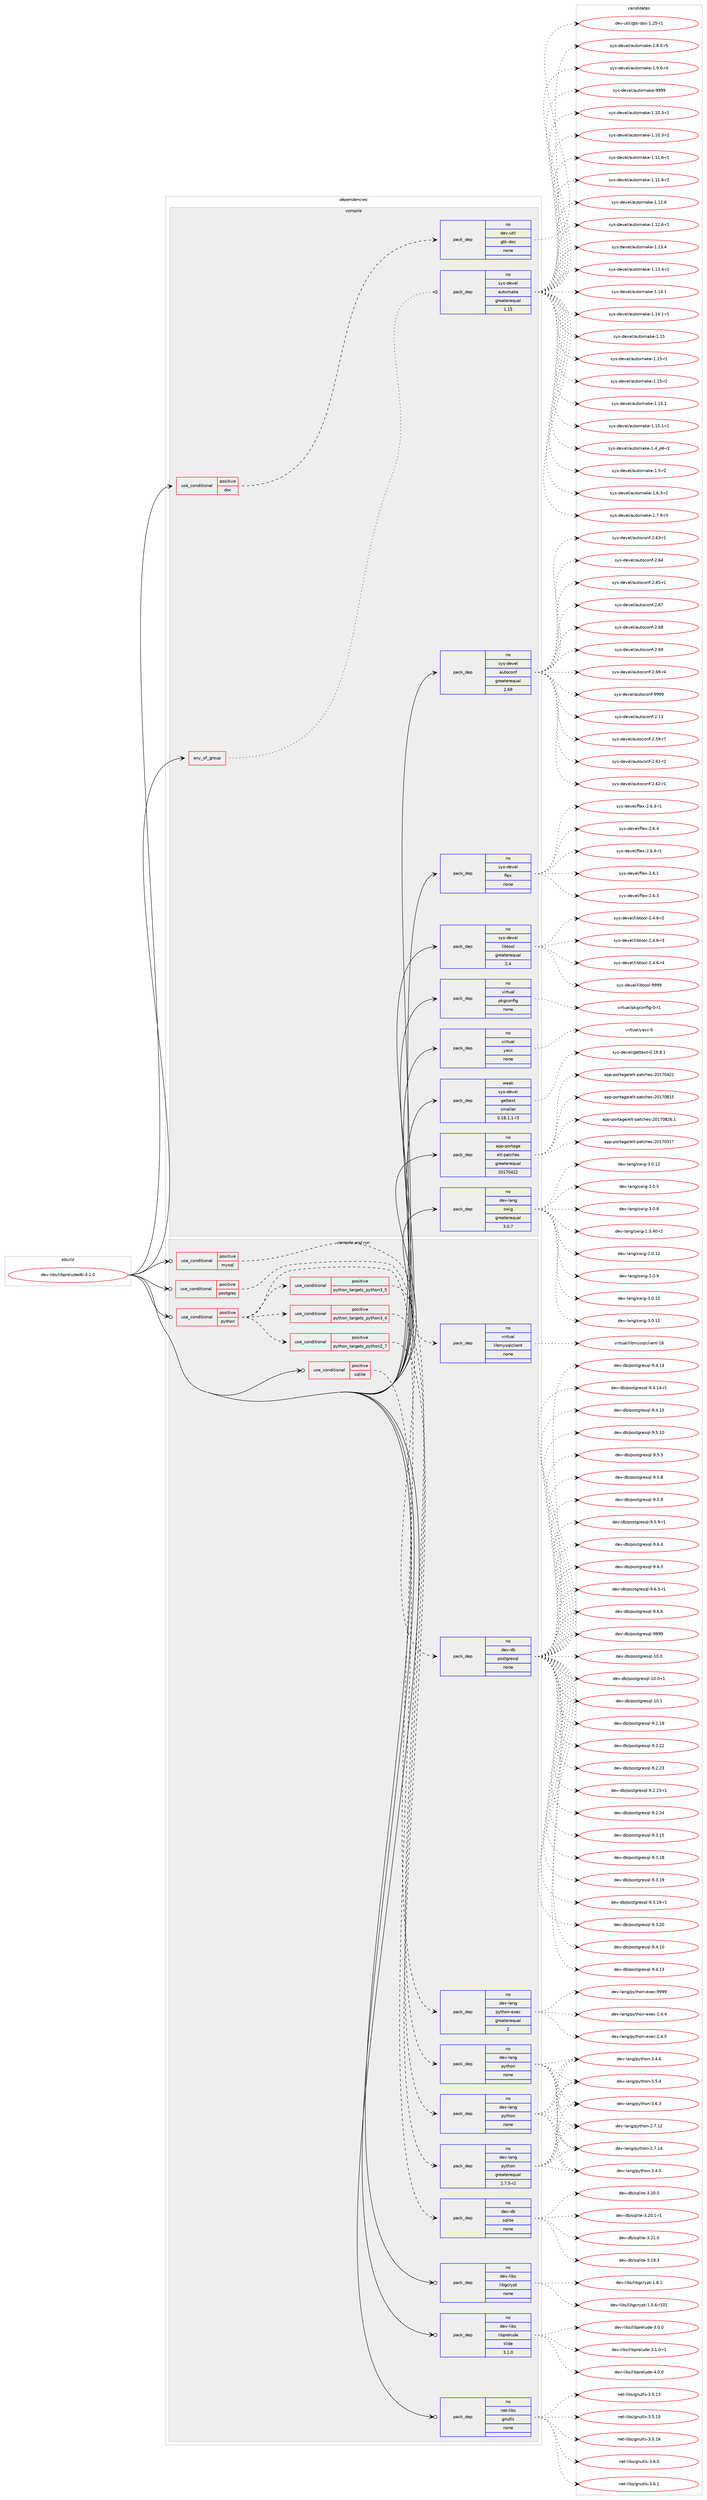 digraph prolog {

# *************
# Graph options
# *************

newrank=true;
concentrate=true;
compound=true;
graph [rankdir=LR,fontname=Helvetica,fontsize=10,ranksep=1.5];#, ranksep=2.5, nodesep=0.2];
edge  [arrowhead=vee];
node  [fontname=Helvetica,fontsize=10];

# **********
# The ebuild
# **********

subgraph cluster_leftcol {
color=gray;
rank=same;
label=<<i>ebuild</i>>;
id [label="dev-libs/libpreludedb-3.1.0", color=red, width=4, href="../dev-libs/libpreludedb-3.1.0.svg"];
}

# ****************
# The dependencies
# ****************

subgraph cluster_midcol {
color=gray;
label=<<i>dependencies</i>>;
subgraph cluster_compile {
fillcolor="#eeeeee";
style=filled;
label=<<i>compile</i>>;
subgraph any3425 {
dependency116761 [label=<<TABLE BORDER="0" CELLBORDER="1" CELLSPACING="0" CELLPADDING="4"><TR><TD CELLPADDING="10">any_of_group</TD></TR></TABLE>>, shape=none, color=red];subgraph pack88058 {
dependency116762 [label=<<TABLE BORDER="0" CELLBORDER="1" CELLSPACING="0" CELLPADDING="4" WIDTH="220"><TR><TD ROWSPAN="6" CELLPADDING="30">pack_dep</TD></TR><TR><TD WIDTH="110">no</TD></TR><TR><TD>sys-devel</TD></TR><TR><TD>automake</TD></TR><TR><TD>greaterequal</TD></TR><TR><TD>1.15</TD></TR></TABLE>>, shape=none, color=blue];
}
dependency116761:e -> dependency116762:w [weight=20,style="dotted",arrowhead="oinv"];
}
id:e -> dependency116761:w [weight=20,style="solid",arrowhead="vee"];
subgraph cond25248 {
dependency116763 [label=<<TABLE BORDER="0" CELLBORDER="1" CELLSPACING="0" CELLPADDING="4"><TR><TD ROWSPAN="3" CELLPADDING="10">use_conditional</TD></TR><TR><TD>positive</TD></TR><TR><TD>doc</TD></TR></TABLE>>, shape=none, color=red];
subgraph pack88059 {
dependency116764 [label=<<TABLE BORDER="0" CELLBORDER="1" CELLSPACING="0" CELLPADDING="4" WIDTH="220"><TR><TD ROWSPAN="6" CELLPADDING="30">pack_dep</TD></TR><TR><TD WIDTH="110">no</TD></TR><TR><TD>dev-util</TD></TR><TR><TD>gtk-doc</TD></TR><TR><TD>none</TD></TR><TR><TD></TD></TR></TABLE>>, shape=none, color=blue];
}
dependency116763:e -> dependency116764:w [weight=20,style="dashed",arrowhead="vee"];
}
id:e -> dependency116763:w [weight=20,style="solid",arrowhead="vee"];
subgraph pack88060 {
dependency116765 [label=<<TABLE BORDER="0" CELLBORDER="1" CELLSPACING="0" CELLPADDING="4" WIDTH="220"><TR><TD ROWSPAN="6" CELLPADDING="30">pack_dep</TD></TR><TR><TD WIDTH="110">no</TD></TR><TR><TD>app-portage</TD></TR><TR><TD>elt-patches</TD></TR><TR><TD>greaterequal</TD></TR><TR><TD>20170422</TD></TR></TABLE>>, shape=none, color=blue];
}
id:e -> dependency116765:w [weight=20,style="solid",arrowhead="vee"];
subgraph pack88061 {
dependency116766 [label=<<TABLE BORDER="0" CELLBORDER="1" CELLSPACING="0" CELLPADDING="4" WIDTH="220"><TR><TD ROWSPAN="6" CELLPADDING="30">pack_dep</TD></TR><TR><TD WIDTH="110">no</TD></TR><TR><TD>dev-lang</TD></TR><TR><TD>swig</TD></TR><TR><TD>greaterequal</TD></TR><TR><TD>3.0.7</TD></TR></TABLE>>, shape=none, color=blue];
}
id:e -> dependency116766:w [weight=20,style="solid",arrowhead="vee"];
subgraph pack88062 {
dependency116767 [label=<<TABLE BORDER="0" CELLBORDER="1" CELLSPACING="0" CELLPADDING="4" WIDTH="220"><TR><TD ROWSPAN="6" CELLPADDING="30">pack_dep</TD></TR><TR><TD WIDTH="110">no</TD></TR><TR><TD>sys-devel</TD></TR><TR><TD>autoconf</TD></TR><TR><TD>greaterequal</TD></TR><TR><TD>2.69</TD></TR></TABLE>>, shape=none, color=blue];
}
id:e -> dependency116767:w [weight=20,style="solid",arrowhead="vee"];
subgraph pack88063 {
dependency116768 [label=<<TABLE BORDER="0" CELLBORDER="1" CELLSPACING="0" CELLPADDING="4" WIDTH="220"><TR><TD ROWSPAN="6" CELLPADDING="30">pack_dep</TD></TR><TR><TD WIDTH="110">no</TD></TR><TR><TD>sys-devel</TD></TR><TR><TD>flex</TD></TR><TR><TD>none</TD></TR><TR><TD></TD></TR></TABLE>>, shape=none, color=blue];
}
id:e -> dependency116768:w [weight=20,style="solid",arrowhead="vee"];
subgraph pack88064 {
dependency116769 [label=<<TABLE BORDER="0" CELLBORDER="1" CELLSPACING="0" CELLPADDING="4" WIDTH="220"><TR><TD ROWSPAN="6" CELLPADDING="30">pack_dep</TD></TR><TR><TD WIDTH="110">no</TD></TR><TR><TD>sys-devel</TD></TR><TR><TD>libtool</TD></TR><TR><TD>greaterequal</TD></TR><TR><TD>2.4</TD></TR></TABLE>>, shape=none, color=blue];
}
id:e -> dependency116769:w [weight=20,style="solid",arrowhead="vee"];
subgraph pack88065 {
dependency116770 [label=<<TABLE BORDER="0" CELLBORDER="1" CELLSPACING="0" CELLPADDING="4" WIDTH="220"><TR><TD ROWSPAN="6" CELLPADDING="30">pack_dep</TD></TR><TR><TD WIDTH="110">no</TD></TR><TR><TD>virtual</TD></TR><TR><TD>pkgconfig</TD></TR><TR><TD>none</TD></TR><TR><TD></TD></TR></TABLE>>, shape=none, color=blue];
}
id:e -> dependency116770:w [weight=20,style="solid",arrowhead="vee"];
subgraph pack88066 {
dependency116771 [label=<<TABLE BORDER="0" CELLBORDER="1" CELLSPACING="0" CELLPADDING="4" WIDTH="220"><TR><TD ROWSPAN="6" CELLPADDING="30">pack_dep</TD></TR><TR><TD WIDTH="110">no</TD></TR><TR><TD>virtual</TD></TR><TR><TD>yacc</TD></TR><TR><TD>none</TD></TR><TR><TD></TD></TR></TABLE>>, shape=none, color=blue];
}
id:e -> dependency116771:w [weight=20,style="solid",arrowhead="vee"];
subgraph pack88067 {
dependency116772 [label=<<TABLE BORDER="0" CELLBORDER="1" CELLSPACING="0" CELLPADDING="4" WIDTH="220"><TR><TD ROWSPAN="6" CELLPADDING="30">pack_dep</TD></TR><TR><TD WIDTH="110">weak</TD></TR><TR><TD>sys-devel</TD></TR><TR><TD>gettext</TD></TR><TR><TD>smaller</TD></TR><TR><TD>0.18.1.1-r3</TD></TR></TABLE>>, shape=none, color=blue];
}
id:e -> dependency116772:w [weight=20,style="solid",arrowhead="vee"];
}
subgraph cluster_compileandrun {
fillcolor="#eeeeee";
style=filled;
label=<<i>compile and run</i>>;
subgraph cond25249 {
dependency116773 [label=<<TABLE BORDER="0" CELLBORDER="1" CELLSPACING="0" CELLPADDING="4"><TR><TD ROWSPAN="3" CELLPADDING="10">use_conditional</TD></TR><TR><TD>positive</TD></TR><TR><TD>mysql</TD></TR></TABLE>>, shape=none, color=red];
subgraph pack88068 {
dependency116774 [label=<<TABLE BORDER="0" CELLBORDER="1" CELLSPACING="0" CELLPADDING="4" WIDTH="220"><TR><TD ROWSPAN="6" CELLPADDING="30">pack_dep</TD></TR><TR><TD WIDTH="110">no</TD></TR><TR><TD>virtual</TD></TR><TR><TD>libmysqlclient</TD></TR><TR><TD>none</TD></TR><TR><TD></TD></TR></TABLE>>, shape=none, color=blue];
}
dependency116773:e -> dependency116774:w [weight=20,style="dashed",arrowhead="vee"];
}
id:e -> dependency116773:w [weight=20,style="solid",arrowhead="odotvee"];
subgraph cond25250 {
dependency116775 [label=<<TABLE BORDER="0" CELLBORDER="1" CELLSPACING="0" CELLPADDING="4"><TR><TD ROWSPAN="3" CELLPADDING="10">use_conditional</TD></TR><TR><TD>positive</TD></TR><TR><TD>postgres</TD></TR></TABLE>>, shape=none, color=red];
subgraph pack88069 {
dependency116776 [label=<<TABLE BORDER="0" CELLBORDER="1" CELLSPACING="0" CELLPADDING="4" WIDTH="220"><TR><TD ROWSPAN="6" CELLPADDING="30">pack_dep</TD></TR><TR><TD WIDTH="110">no</TD></TR><TR><TD>dev-db</TD></TR><TR><TD>postgresql</TD></TR><TR><TD>none</TD></TR><TR><TD></TD></TR></TABLE>>, shape=none, color=blue];
}
dependency116775:e -> dependency116776:w [weight=20,style="dashed",arrowhead="vee"];
}
id:e -> dependency116775:w [weight=20,style="solid",arrowhead="odotvee"];
subgraph cond25251 {
dependency116777 [label=<<TABLE BORDER="0" CELLBORDER="1" CELLSPACING="0" CELLPADDING="4"><TR><TD ROWSPAN="3" CELLPADDING="10">use_conditional</TD></TR><TR><TD>positive</TD></TR><TR><TD>python</TD></TR></TABLE>>, shape=none, color=red];
subgraph cond25252 {
dependency116778 [label=<<TABLE BORDER="0" CELLBORDER="1" CELLSPACING="0" CELLPADDING="4"><TR><TD ROWSPAN="3" CELLPADDING="10">use_conditional</TD></TR><TR><TD>positive</TD></TR><TR><TD>python_targets_python2_7</TD></TR></TABLE>>, shape=none, color=red];
subgraph pack88070 {
dependency116779 [label=<<TABLE BORDER="0" CELLBORDER="1" CELLSPACING="0" CELLPADDING="4" WIDTH="220"><TR><TD ROWSPAN="6" CELLPADDING="30">pack_dep</TD></TR><TR><TD WIDTH="110">no</TD></TR><TR><TD>dev-lang</TD></TR><TR><TD>python</TD></TR><TR><TD>greaterequal</TD></TR><TR><TD>2.7.5-r2</TD></TR></TABLE>>, shape=none, color=blue];
}
dependency116778:e -> dependency116779:w [weight=20,style="dashed",arrowhead="vee"];
}
dependency116777:e -> dependency116778:w [weight=20,style="dashed",arrowhead="vee"];
subgraph cond25253 {
dependency116780 [label=<<TABLE BORDER="0" CELLBORDER="1" CELLSPACING="0" CELLPADDING="4"><TR><TD ROWSPAN="3" CELLPADDING="10">use_conditional</TD></TR><TR><TD>positive</TD></TR><TR><TD>python_targets_python3_4</TD></TR></TABLE>>, shape=none, color=red];
subgraph pack88071 {
dependency116781 [label=<<TABLE BORDER="0" CELLBORDER="1" CELLSPACING="0" CELLPADDING="4" WIDTH="220"><TR><TD ROWSPAN="6" CELLPADDING="30">pack_dep</TD></TR><TR><TD WIDTH="110">no</TD></TR><TR><TD>dev-lang</TD></TR><TR><TD>python</TD></TR><TR><TD>none</TD></TR><TR><TD></TD></TR></TABLE>>, shape=none, color=blue];
}
dependency116780:e -> dependency116781:w [weight=20,style="dashed",arrowhead="vee"];
}
dependency116777:e -> dependency116780:w [weight=20,style="dashed",arrowhead="vee"];
subgraph cond25254 {
dependency116782 [label=<<TABLE BORDER="0" CELLBORDER="1" CELLSPACING="0" CELLPADDING="4"><TR><TD ROWSPAN="3" CELLPADDING="10">use_conditional</TD></TR><TR><TD>positive</TD></TR><TR><TD>python_targets_python3_5</TD></TR></TABLE>>, shape=none, color=red];
subgraph pack88072 {
dependency116783 [label=<<TABLE BORDER="0" CELLBORDER="1" CELLSPACING="0" CELLPADDING="4" WIDTH="220"><TR><TD ROWSPAN="6" CELLPADDING="30">pack_dep</TD></TR><TR><TD WIDTH="110">no</TD></TR><TR><TD>dev-lang</TD></TR><TR><TD>python</TD></TR><TR><TD>none</TD></TR><TR><TD></TD></TR></TABLE>>, shape=none, color=blue];
}
dependency116782:e -> dependency116783:w [weight=20,style="dashed",arrowhead="vee"];
}
dependency116777:e -> dependency116782:w [weight=20,style="dashed",arrowhead="vee"];
subgraph pack88073 {
dependency116784 [label=<<TABLE BORDER="0" CELLBORDER="1" CELLSPACING="0" CELLPADDING="4" WIDTH="220"><TR><TD ROWSPAN="6" CELLPADDING="30">pack_dep</TD></TR><TR><TD WIDTH="110">no</TD></TR><TR><TD>dev-lang</TD></TR><TR><TD>python-exec</TD></TR><TR><TD>greaterequal</TD></TR><TR><TD>2</TD></TR></TABLE>>, shape=none, color=blue];
}
dependency116777:e -> dependency116784:w [weight=20,style="dashed",arrowhead="vee"];
}
id:e -> dependency116777:w [weight=20,style="solid",arrowhead="odotvee"];
subgraph cond25255 {
dependency116785 [label=<<TABLE BORDER="0" CELLBORDER="1" CELLSPACING="0" CELLPADDING="4"><TR><TD ROWSPAN="3" CELLPADDING="10">use_conditional</TD></TR><TR><TD>positive</TD></TR><TR><TD>sqlite</TD></TR></TABLE>>, shape=none, color=red];
subgraph pack88074 {
dependency116786 [label=<<TABLE BORDER="0" CELLBORDER="1" CELLSPACING="0" CELLPADDING="4" WIDTH="220"><TR><TD ROWSPAN="6" CELLPADDING="30">pack_dep</TD></TR><TR><TD WIDTH="110">no</TD></TR><TR><TD>dev-db</TD></TR><TR><TD>sqlite</TD></TR><TR><TD>none</TD></TR><TR><TD></TD></TR></TABLE>>, shape=none, color=blue];
}
dependency116785:e -> dependency116786:w [weight=20,style="dashed",arrowhead="vee"];
}
id:e -> dependency116785:w [weight=20,style="solid",arrowhead="odotvee"];
subgraph pack88075 {
dependency116787 [label=<<TABLE BORDER="0" CELLBORDER="1" CELLSPACING="0" CELLPADDING="4" WIDTH="220"><TR><TD ROWSPAN="6" CELLPADDING="30">pack_dep</TD></TR><TR><TD WIDTH="110">no</TD></TR><TR><TD>dev-libs</TD></TR><TR><TD>libgcrypt</TD></TR><TR><TD>none</TD></TR><TR><TD></TD></TR></TABLE>>, shape=none, color=blue];
}
id:e -> dependency116787:w [weight=20,style="solid",arrowhead="odotvee"];
subgraph pack88076 {
dependency116788 [label=<<TABLE BORDER="0" CELLBORDER="1" CELLSPACING="0" CELLPADDING="4" WIDTH="220"><TR><TD ROWSPAN="6" CELLPADDING="30">pack_dep</TD></TR><TR><TD WIDTH="110">no</TD></TR><TR><TD>dev-libs</TD></TR><TR><TD>libprelude</TD></TR><TR><TD>tilde</TD></TR><TR><TD>3.1.0</TD></TR></TABLE>>, shape=none, color=blue];
}
id:e -> dependency116788:w [weight=20,style="solid",arrowhead="odotvee"];
subgraph pack88077 {
dependency116789 [label=<<TABLE BORDER="0" CELLBORDER="1" CELLSPACING="0" CELLPADDING="4" WIDTH="220"><TR><TD ROWSPAN="6" CELLPADDING="30">pack_dep</TD></TR><TR><TD WIDTH="110">no</TD></TR><TR><TD>net-libs</TD></TR><TR><TD>gnutls</TD></TR><TR><TD>none</TD></TR><TR><TD></TD></TR></TABLE>>, shape=none, color=blue];
}
id:e -> dependency116789:w [weight=20,style="solid",arrowhead="odotvee"];
}
subgraph cluster_run {
fillcolor="#eeeeee";
style=filled;
label=<<i>run</i>>;
}
}

# **************
# The candidates
# **************

subgraph cluster_choices {
rank=same;
color=gray;
label=<<i>candidates</i>>;

subgraph choice88058 {
color=black;
nodesep=1;
choice11512111545100101118101108479711711611110997107101454946494846514511449 [label="sys-devel/automake-1.10.3-r1", color=red, width=4,href="../sys-devel/automake-1.10.3-r1.svg"];
choice11512111545100101118101108479711711611110997107101454946494846514511450 [label="sys-devel/automake-1.10.3-r2", color=red, width=4,href="../sys-devel/automake-1.10.3-r2.svg"];
choice11512111545100101118101108479711711611110997107101454946494946544511449 [label="sys-devel/automake-1.11.6-r1", color=red, width=4,href="../sys-devel/automake-1.11.6-r1.svg"];
choice11512111545100101118101108479711711611110997107101454946494946544511450 [label="sys-devel/automake-1.11.6-r2", color=red, width=4,href="../sys-devel/automake-1.11.6-r2.svg"];
choice1151211154510010111810110847971171161111099710710145494649504654 [label="sys-devel/automake-1.12.6", color=red, width=4,href="../sys-devel/automake-1.12.6.svg"];
choice11512111545100101118101108479711711611110997107101454946495046544511449 [label="sys-devel/automake-1.12.6-r1", color=red, width=4,href="../sys-devel/automake-1.12.6-r1.svg"];
choice1151211154510010111810110847971171161111099710710145494649514652 [label="sys-devel/automake-1.13.4", color=red, width=4,href="../sys-devel/automake-1.13.4.svg"];
choice11512111545100101118101108479711711611110997107101454946495146524511449 [label="sys-devel/automake-1.13.4-r1", color=red, width=4,href="../sys-devel/automake-1.13.4-r1.svg"];
choice1151211154510010111810110847971171161111099710710145494649524649 [label="sys-devel/automake-1.14.1", color=red, width=4,href="../sys-devel/automake-1.14.1.svg"];
choice11512111545100101118101108479711711611110997107101454946495246494511449 [label="sys-devel/automake-1.14.1-r1", color=red, width=4,href="../sys-devel/automake-1.14.1-r1.svg"];
choice115121115451001011181011084797117116111109971071014549464953 [label="sys-devel/automake-1.15", color=red, width=4,href="../sys-devel/automake-1.15.svg"];
choice1151211154510010111810110847971171161111099710710145494649534511449 [label="sys-devel/automake-1.15-r1", color=red, width=4,href="../sys-devel/automake-1.15-r1.svg"];
choice1151211154510010111810110847971171161111099710710145494649534511450 [label="sys-devel/automake-1.15-r2", color=red, width=4,href="../sys-devel/automake-1.15-r2.svg"];
choice1151211154510010111810110847971171161111099710710145494649534649 [label="sys-devel/automake-1.15.1", color=red, width=4,href="../sys-devel/automake-1.15.1.svg"];
choice11512111545100101118101108479711711611110997107101454946495346494511449 [label="sys-devel/automake-1.15.1-r1", color=red, width=4,href="../sys-devel/automake-1.15.1-r1.svg"];
choice115121115451001011181011084797117116111109971071014549465295112544511450 [label="sys-devel/automake-1.4_p6-r2", color=red, width=4,href="../sys-devel/automake-1.4_p6-r2.svg"];
choice11512111545100101118101108479711711611110997107101454946534511450 [label="sys-devel/automake-1.5-r2", color=red, width=4,href="../sys-devel/automake-1.5-r2.svg"];
choice115121115451001011181011084797117116111109971071014549465446514511450 [label="sys-devel/automake-1.6.3-r2", color=red, width=4,href="../sys-devel/automake-1.6.3-r2.svg"];
choice115121115451001011181011084797117116111109971071014549465546574511451 [label="sys-devel/automake-1.7.9-r3", color=red, width=4,href="../sys-devel/automake-1.7.9-r3.svg"];
choice115121115451001011181011084797117116111109971071014549465646534511453 [label="sys-devel/automake-1.8.5-r5", color=red, width=4,href="../sys-devel/automake-1.8.5-r5.svg"];
choice115121115451001011181011084797117116111109971071014549465746544511452 [label="sys-devel/automake-1.9.6-r4", color=red, width=4,href="../sys-devel/automake-1.9.6-r4.svg"];
choice115121115451001011181011084797117116111109971071014557575757 [label="sys-devel/automake-9999", color=red, width=4,href="../sys-devel/automake-9999.svg"];
dependency116762:e -> choice11512111545100101118101108479711711611110997107101454946494846514511449:w [style=dotted,weight="100"];
dependency116762:e -> choice11512111545100101118101108479711711611110997107101454946494846514511450:w [style=dotted,weight="100"];
dependency116762:e -> choice11512111545100101118101108479711711611110997107101454946494946544511449:w [style=dotted,weight="100"];
dependency116762:e -> choice11512111545100101118101108479711711611110997107101454946494946544511450:w [style=dotted,weight="100"];
dependency116762:e -> choice1151211154510010111810110847971171161111099710710145494649504654:w [style=dotted,weight="100"];
dependency116762:e -> choice11512111545100101118101108479711711611110997107101454946495046544511449:w [style=dotted,weight="100"];
dependency116762:e -> choice1151211154510010111810110847971171161111099710710145494649514652:w [style=dotted,weight="100"];
dependency116762:e -> choice11512111545100101118101108479711711611110997107101454946495146524511449:w [style=dotted,weight="100"];
dependency116762:e -> choice1151211154510010111810110847971171161111099710710145494649524649:w [style=dotted,weight="100"];
dependency116762:e -> choice11512111545100101118101108479711711611110997107101454946495246494511449:w [style=dotted,weight="100"];
dependency116762:e -> choice115121115451001011181011084797117116111109971071014549464953:w [style=dotted,weight="100"];
dependency116762:e -> choice1151211154510010111810110847971171161111099710710145494649534511449:w [style=dotted,weight="100"];
dependency116762:e -> choice1151211154510010111810110847971171161111099710710145494649534511450:w [style=dotted,weight="100"];
dependency116762:e -> choice1151211154510010111810110847971171161111099710710145494649534649:w [style=dotted,weight="100"];
dependency116762:e -> choice11512111545100101118101108479711711611110997107101454946495346494511449:w [style=dotted,weight="100"];
dependency116762:e -> choice115121115451001011181011084797117116111109971071014549465295112544511450:w [style=dotted,weight="100"];
dependency116762:e -> choice11512111545100101118101108479711711611110997107101454946534511450:w [style=dotted,weight="100"];
dependency116762:e -> choice115121115451001011181011084797117116111109971071014549465446514511450:w [style=dotted,weight="100"];
dependency116762:e -> choice115121115451001011181011084797117116111109971071014549465546574511451:w [style=dotted,weight="100"];
dependency116762:e -> choice115121115451001011181011084797117116111109971071014549465646534511453:w [style=dotted,weight="100"];
dependency116762:e -> choice115121115451001011181011084797117116111109971071014549465746544511452:w [style=dotted,weight="100"];
dependency116762:e -> choice115121115451001011181011084797117116111109971071014557575757:w [style=dotted,weight="100"];
}
subgraph choice88059 {
color=black;
nodesep=1;
choice1001011184511711610510847103116107451001119945494650534511449 [label="dev-util/gtk-doc-1.25-r1", color=red, width=4,href="../dev-util/gtk-doc-1.25-r1.svg"];
dependency116764:e -> choice1001011184511711610510847103116107451001119945494650534511449:w [style=dotted,weight="100"];
}
subgraph choice88060 {
color=black;
nodesep=1;
choice97112112451121111141169710310147101108116451129711699104101115455048495548514955 [label="app-portage/elt-patches-20170317", color=red, width=4,href="../app-portage/elt-patches-20170317.svg"];
choice97112112451121111141169710310147101108116451129711699104101115455048495548525050 [label="app-portage/elt-patches-20170422", color=red, width=4,href="../app-portage/elt-patches-20170422.svg"];
choice97112112451121111141169710310147101108116451129711699104101115455048495548564953 [label="app-portage/elt-patches-20170815", color=red, width=4,href="../app-portage/elt-patches-20170815.svg"];
choice971121124511211111411697103101471011081164511297116991041011154550484955485650544649 [label="app-portage/elt-patches-20170826.1", color=red, width=4,href="../app-portage/elt-patches-20170826.1.svg"];
dependency116765:e -> choice97112112451121111141169710310147101108116451129711699104101115455048495548514955:w [style=dotted,weight="100"];
dependency116765:e -> choice97112112451121111141169710310147101108116451129711699104101115455048495548525050:w [style=dotted,weight="100"];
dependency116765:e -> choice97112112451121111141169710310147101108116451129711699104101115455048495548564953:w [style=dotted,weight="100"];
dependency116765:e -> choice971121124511211111411697103101471011081164511297116991041011154550484955485650544649:w [style=dotted,weight="100"];
}
subgraph choice88061 {
color=black;
nodesep=1;
choice100101118451089711010347115119105103454946514652484511450 [label="dev-lang/swig-1.3.40-r2", color=red, width=4,href="../dev-lang/swig-1.3.40-r2.svg"];
choice10010111845108971101034711511910510345504648464950 [label="dev-lang/swig-2.0.12", color=red, width=4,href="../dev-lang/swig-2.0.12.svg"];
choice100101118451089711010347115119105103455046484657 [label="dev-lang/swig-2.0.9", color=red, width=4,href="../dev-lang/swig-2.0.9.svg"];
choice10010111845108971101034711511910510345514648464948 [label="dev-lang/swig-3.0.10", color=red, width=4,href="../dev-lang/swig-3.0.10.svg"];
choice10010111845108971101034711511910510345514648464949 [label="dev-lang/swig-3.0.11", color=red, width=4,href="../dev-lang/swig-3.0.11.svg"];
choice10010111845108971101034711511910510345514648464950 [label="dev-lang/swig-3.0.12", color=red, width=4,href="../dev-lang/swig-3.0.12.svg"];
choice100101118451089711010347115119105103455146484653 [label="dev-lang/swig-3.0.5", color=red, width=4,href="../dev-lang/swig-3.0.5.svg"];
choice100101118451089711010347115119105103455146484656 [label="dev-lang/swig-3.0.8", color=red, width=4,href="../dev-lang/swig-3.0.8.svg"];
dependency116766:e -> choice100101118451089711010347115119105103454946514652484511450:w [style=dotted,weight="100"];
dependency116766:e -> choice10010111845108971101034711511910510345504648464950:w [style=dotted,weight="100"];
dependency116766:e -> choice100101118451089711010347115119105103455046484657:w [style=dotted,weight="100"];
dependency116766:e -> choice10010111845108971101034711511910510345514648464948:w [style=dotted,weight="100"];
dependency116766:e -> choice10010111845108971101034711511910510345514648464949:w [style=dotted,weight="100"];
dependency116766:e -> choice10010111845108971101034711511910510345514648464950:w [style=dotted,weight="100"];
dependency116766:e -> choice100101118451089711010347115119105103455146484653:w [style=dotted,weight="100"];
dependency116766:e -> choice100101118451089711010347115119105103455146484656:w [style=dotted,weight="100"];
}
subgraph choice88062 {
color=black;
nodesep=1;
choice115121115451001011181011084797117116111991111101024550464951 [label="sys-devel/autoconf-2.13", color=red, width=4,href="../sys-devel/autoconf-2.13.svg"];
choice1151211154510010111810110847971171161119911111010245504653574511455 [label="sys-devel/autoconf-2.59-r7", color=red, width=4,href="../sys-devel/autoconf-2.59-r7.svg"];
choice1151211154510010111810110847971171161119911111010245504654494511450 [label="sys-devel/autoconf-2.61-r2", color=red, width=4,href="../sys-devel/autoconf-2.61-r2.svg"];
choice1151211154510010111810110847971171161119911111010245504654504511449 [label="sys-devel/autoconf-2.62-r1", color=red, width=4,href="../sys-devel/autoconf-2.62-r1.svg"];
choice1151211154510010111810110847971171161119911111010245504654514511449 [label="sys-devel/autoconf-2.63-r1", color=red, width=4,href="../sys-devel/autoconf-2.63-r1.svg"];
choice115121115451001011181011084797117116111991111101024550465452 [label="sys-devel/autoconf-2.64", color=red, width=4,href="../sys-devel/autoconf-2.64.svg"];
choice1151211154510010111810110847971171161119911111010245504654534511449 [label="sys-devel/autoconf-2.65-r1", color=red, width=4,href="../sys-devel/autoconf-2.65-r1.svg"];
choice115121115451001011181011084797117116111991111101024550465455 [label="sys-devel/autoconf-2.67", color=red, width=4,href="../sys-devel/autoconf-2.67.svg"];
choice115121115451001011181011084797117116111991111101024550465456 [label="sys-devel/autoconf-2.68", color=red, width=4,href="../sys-devel/autoconf-2.68.svg"];
choice115121115451001011181011084797117116111991111101024550465457 [label="sys-devel/autoconf-2.69", color=red, width=4,href="../sys-devel/autoconf-2.69.svg"];
choice1151211154510010111810110847971171161119911111010245504654574511452 [label="sys-devel/autoconf-2.69-r4", color=red, width=4,href="../sys-devel/autoconf-2.69-r4.svg"];
choice115121115451001011181011084797117116111991111101024557575757 [label="sys-devel/autoconf-9999", color=red, width=4,href="../sys-devel/autoconf-9999.svg"];
dependency116767:e -> choice115121115451001011181011084797117116111991111101024550464951:w [style=dotted,weight="100"];
dependency116767:e -> choice1151211154510010111810110847971171161119911111010245504653574511455:w [style=dotted,weight="100"];
dependency116767:e -> choice1151211154510010111810110847971171161119911111010245504654494511450:w [style=dotted,weight="100"];
dependency116767:e -> choice1151211154510010111810110847971171161119911111010245504654504511449:w [style=dotted,weight="100"];
dependency116767:e -> choice1151211154510010111810110847971171161119911111010245504654514511449:w [style=dotted,weight="100"];
dependency116767:e -> choice115121115451001011181011084797117116111991111101024550465452:w [style=dotted,weight="100"];
dependency116767:e -> choice1151211154510010111810110847971171161119911111010245504654534511449:w [style=dotted,weight="100"];
dependency116767:e -> choice115121115451001011181011084797117116111991111101024550465455:w [style=dotted,weight="100"];
dependency116767:e -> choice115121115451001011181011084797117116111991111101024550465456:w [style=dotted,weight="100"];
dependency116767:e -> choice115121115451001011181011084797117116111991111101024550465457:w [style=dotted,weight="100"];
dependency116767:e -> choice1151211154510010111810110847971171161119911111010245504654574511452:w [style=dotted,weight="100"];
dependency116767:e -> choice115121115451001011181011084797117116111991111101024557575757:w [style=dotted,weight="100"];
}
subgraph choice88063 {
color=black;
nodesep=1;
choice1151211154510010111810110847102108101120455046544649 [label="sys-devel/flex-2.6.1", color=red, width=4,href="../sys-devel/flex-2.6.1.svg"];
choice1151211154510010111810110847102108101120455046544651 [label="sys-devel/flex-2.6.3", color=red, width=4,href="../sys-devel/flex-2.6.3.svg"];
choice11512111545100101118101108471021081011204550465446514511449 [label="sys-devel/flex-2.6.3-r1", color=red, width=4,href="../sys-devel/flex-2.6.3-r1.svg"];
choice1151211154510010111810110847102108101120455046544652 [label="sys-devel/flex-2.6.4", color=red, width=4,href="../sys-devel/flex-2.6.4.svg"];
choice11512111545100101118101108471021081011204550465446524511449 [label="sys-devel/flex-2.6.4-r1", color=red, width=4,href="../sys-devel/flex-2.6.4-r1.svg"];
dependency116768:e -> choice1151211154510010111810110847102108101120455046544649:w [style=dotted,weight="100"];
dependency116768:e -> choice1151211154510010111810110847102108101120455046544651:w [style=dotted,weight="100"];
dependency116768:e -> choice11512111545100101118101108471021081011204550465446514511449:w [style=dotted,weight="100"];
dependency116768:e -> choice1151211154510010111810110847102108101120455046544652:w [style=dotted,weight="100"];
dependency116768:e -> choice11512111545100101118101108471021081011204550465446524511449:w [style=dotted,weight="100"];
}
subgraph choice88064 {
color=black;
nodesep=1;
choice1151211154510010111810110847108105981161111111084550465246544511450 [label="sys-devel/libtool-2.4.6-r2", color=red, width=4,href="../sys-devel/libtool-2.4.6-r2.svg"];
choice1151211154510010111810110847108105981161111111084550465246544511451 [label="sys-devel/libtool-2.4.6-r3", color=red, width=4,href="../sys-devel/libtool-2.4.6-r3.svg"];
choice1151211154510010111810110847108105981161111111084550465246544511452 [label="sys-devel/libtool-2.4.6-r4", color=red, width=4,href="../sys-devel/libtool-2.4.6-r4.svg"];
choice1151211154510010111810110847108105981161111111084557575757 [label="sys-devel/libtool-9999", color=red, width=4,href="../sys-devel/libtool-9999.svg"];
dependency116769:e -> choice1151211154510010111810110847108105981161111111084550465246544511450:w [style=dotted,weight="100"];
dependency116769:e -> choice1151211154510010111810110847108105981161111111084550465246544511451:w [style=dotted,weight="100"];
dependency116769:e -> choice1151211154510010111810110847108105981161111111084550465246544511452:w [style=dotted,weight="100"];
dependency116769:e -> choice1151211154510010111810110847108105981161111111084557575757:w [style=dotted,weight="100"];
}
subgraph choice88065 {
color=black;
nodesep=1;
choice11810511411611797108471121071039911111010210510345484511449 [label="virtual/pkgconfig-0-r1", color=red, width=4,href="../virtual/pkgconfig-0-r1.svg"];
dependency116770:e -> choice11810511411611797108471121071039911111010210510345484511449:w [style=dotted,weight="100"];
}
subgraph choice88066 {
color=black;
nodesep=1;
choice11810511411611797108471219799994548 [label="virtual/yacc-0", color=red, width=4,href="../virtual/yacc-0.svg"];
dependency116771:e -> choice11810511411611797108471219799994548:w [style=dotted,weight="100"];
}
subgraph choice88067 {
color=black;
nodesep=1;
choice1151211154510010111810110847103101116116101120116454846495746564649 [label="sys-devel/gettext-0.19.8.1", color=red, width=4,href="../sys-devel/gettext-0.19.8.1.svg"];
dependency116772:e -> choice1151211154510010111810110847103101116116101120116454846495746564649:w [style=dotted,weight="100"];
}
subgraph choice88068 {
color=black;
nodesep=1;
choice11810511411611797108471081059810912111511310899108105101110116454956 [label="virtual/libmysqlclient-18", color=red, width=4,href="../virtual/libmysqlclient-18.svg"];
dependency116774:e -> choice11810511411611797108471081059810912111511310899108105101110116454956:w [style=dotted,weight="100"];
}
subgraph choice88069 {
color=black;
nodesep=1;
choice1001011184510098471121111151161031141011151131084549484648 [label="dev-db/postgresql-10.0", color=red, width=4,href="../dev-db/postgresql-10.0.svg"];
choice10010111845100984711211111511610311410111511310845494846484511449 [label="dev-db/postgresql-10.0-r1", color=red, width=4,href="../dev-db/postgresql-10.0-r1.svg"];
choice1001011184510098471121111151161031141011151131084549484649 [label="dev-db/postgresql-10.1", color=red, width=4,href="../dev-db/postgresql-10.1.svg"];
choice10010111845100984711211111511610311410111511310845574650464957 [label="dev-db/postgresql-9.2.19", color=red, width=4,href="../dev-db/postgresql-9.2.19.svg"];
choice10010111845100984711211111511610311410111511310845574650465050 [label="dev-db/postgresql-9.2.22", color=red, width=4,href="../dev-db/postgresql-9.2.22.svg"];
choice10010111845100984711211111511610311410111511310845574650465051 [label="dev-db/postgresql-9.2.23", color=red, width=4,href="../dev-db/postgresql-9.2.23.svg"];
choice100101118451009847112111115116103114101115113108455746504650514511449 [label="dev-db/postgresql-9.2.23-r1", color=red, width=4,href="../dev-db/postgresql-9.2.23-r1.svg"];
choice10010111845100984711211111511610311410111511310845574650465052 [label="dev-db/postgresql-9.2.24", color=red, width=4,href="../dev-db/postgresql-9.2.24.svg"];
choice10010111845100984711211111511610311410111511310845574651464953 [label="dev-db/postgresql-9.3.15", color=red, width=4,href="../dev-db/postgresql-9.3.15.svg"];
choice10010111845100984711211111511610311410111511310845574651464956 [label="dev-db/postgresql-9.3.18", color=red, width=4,href="../dev-db/postgresql-9.3.18.svg"];
choice10010111845100984711211111511610311410111511310845574651464957 [label="dev-db/postgresql-9.3.19", color=red, width=4,href="../dev-db/postgresql-9.3.19.svg"];
choice100101118451009847112111115116103114101115113108455746514649574511449 [label="dev-db/postgresql-9.3.19-r1", color=red, width=4,href="../dev-db/postgresql-9.3.19-r1.svg"];
choice10010111845100984711211111511610311410111511310845574651465048 [label="dev-db/postgresql-9.3.20", color=red, width=4,href="../dev-db/postgresql-9.3.20.svg"];
choice10010111845100984711211111511610311410111511310845574652464948 [label="dev-db/postgresql-9.4.10", color=red, width=4,href="../dev-db/postgresql-9.4.10.svg"];
choice10010111845100984711211111511610311410111511310845574652464951 [label="dev-db/postgresql-9.4.13", color=red, width=4,href="../dev-db/postgresql-9.4.13.svg"];
choice10010111845100984711211111511610311410111511310845574652464952 [label="dev-db/postgresql-9.4.14", color=red, width=4,href="../dev-db/postgresql-9.4.14.svg"];
choice100101118451009847112111115116103114101115113108455746524649524511449 [label="dev-db/postgresql-9.4.14-r1", color=red, width=4,href="../dev-db/postgresql-9.4.14-r1.svg"];
choice10010111845100984711211111511610311410111511310845574652464953 [label="dev-db/postgresql-9.4.15", color=red, width=4,href="../dev-db/postgresql-9.4.15.svg"];
choice10010111845100984711211111511610311410111511310845574653464948 [label="dev-db/postgresql-9.5.10", color=red, width=4,href="../dev-db/postgresql-9.5.10.svg"];
choice100101118451009847112111115116103114101115113108455746534653 [label="dev-db/postgresql-9.5.5", color=red, width=4,href="../dev-db/postgresql-9.5.5.svg"];
choice100101118451009847112111115116103114101115113108455746534656 [label="dev-db/postgresql-9.5.8", color=red, width=4,href="../dev-db/postgresql-9.5.8.svg"];
choice100101118451009847112111115116103114101115113108455746534657 [label="dev-db/postgresql-9.5.9", color=red, width=4,href="../dev-db/postgresql-9.5.9.svg"];
choice1001011184510098471121111151161031141011151131084557465346574511449 [label="dev-db/postgresql-9.5.9-r1", color=red, width=4,href="../dev-db/postgresql-9.5.9-r1.svg"];
choice100101118451009847112111115116103114101115113108455746544652 [label="dev-db/postgresql-9.6.4", color=red, width=4,href="../dev-db/postgresql-9.6.4.svg"];
choice100101118451009847112111115116103114101115113108455746544653 [label="dev-db/postgresql-9.6.5", color=red, width=4,href="../dev-db/postgresql-9.6.5.svg"];
choice1001011184510098471121111151161031141011151131084557465446534511449 [label="dev-db/postgresql-9.6.5-r1", color=red, width=4,href="../dev-db/postgresql-9.6.5-r1.svg"];
choice100101118451009847112111115116103114101115113108455746544654 [label="dev-db/postgresql-9.6.6", color=red, width=4,href="../dev-db/postgresql-9.6.6.svg"];
choice1001011184510098471121111151161031141011151131084557575757 [label="dev-db/postgresql-9999", color=red, width=4,href="../dev-db/postgresql-9999.svg"];
dependency116776:e -> choice1001011184510098471121111151161031141011151131084549484648:w [style=dotted,weight="100"];
dependency116776:e -> choice10010111845100984711211111511610311410111511310845494846484511449:w [style=dotted,weight="100"];
dependency116776:e -> choice1001011184510098471121111151161031141011151131084549484649:w [style=dotted,weight="100"];
dependency116776:e -> choice10010111845100984711211111511610311410111511310845574650464957:w [style=dotted,weight="100"];
dependency116776:e -> choice10010111845100984711211111511610311410111511310845574650465050:w [style=dotted,weight="100"];
dependency116776:e -> choice10010111845100984711211111511610311410111511310845574650465051:w [style=dotted,weight="100"];
dependency116776:e -> choice100101118451009847112111115116103114101115113108455746504650514511449:w [style=dotted,weight="100"];
dependency116776:e -> choice10010111845100984711211111511610311410111511310845574650465052:w [style=dotted,weight="100"];
dependency116776:e -> choice10010111845100984711211111511610311410111511310845574651464953:w [style=dotted,weight="100"];
dependency116776:e -> choice10010111845100984711211111511610311410111511310845574651464956:w [style=dotted,weight="100"];
dependency116776:e -> choice10010111845100984711211111511610311410111511310845574651464957:w [style=dotted,weight="100"];
dependency116776:e -> choice100101118451009847112111115116103114101115113108455746514649574511449:w [style=dotted,weight="100"];
dependency116776:e -> choice10010111845100984711211111511610311410111511310845574651465048:w [style=dotted,weight="100"];
dependency116776:e -> choice10010111845100984711211111511610311410111511310845574652464948:w [style=dotted,weight="100"];
dependency116776:e -> choice10010111845100984711211111511610311410111511310845574652464951:w [style=dotted,weight="100"];
dependency116776:e -> choice10010111845100984711211111511610311410111511310845574652464952:w [style=dotted,weight="100"];
dependency116776:e -> choice100101118451009847112111115116103114101115113108455746524649524511449:w [style=dotted,weight="100"];
dependency116776:e -> choice10010111845100984711211111511610311410111511310845574652464953:w [style=dotted,weight="100"];
dependency116776:e -> choice10010111845100984711211111511610311410111511310845574653464948:w [style=dotted,weight="100"];
dependency116776:e -> choice100101118451009847112111115116103114101115113108455746534653:w [style=dotted,weight="100"];
dependency116776:e -> choice100101118451009847112111115116103114101115113108455746534656:w [style=dotted,weight="100"];
dependency116776:e -> choice100101118451009847112111115116103114101115113108455746534657:w [style=dotted,weight="100"];
dependency116776:e -> choice1001011184510098471121111151161031141011151131084557465346574511449:w [style=dotted,weight="100"];
dependency116776:e -> choice100101118451009847112111115116103114101115113108455746544652:w [style=dotted,weight="100"];
dependency116776:e -> choice100101118451009847112111115116103114101115113108455746544653:w [style=dotted,weight="100"];
dependency116776:e -> choice1001011184510098471121111151161031141011151131084557465446534511449:w [style=dotted,weight="100"];
dependency116776:e -> choice100101118451009847112111115116103114101115113108455746544654:w [style=dotted,weight="100"];
dependency116776:e -> choice1001011184510098471121111151161031141011151131084557575757:w [style=dotted,weight="100"];
}
subgraph choice88070 {
color=black;
nodesep=1;
choice10010111845108971101034711212111610411111045504655464950 [label="dev-lang/python-2.7.12", color=red, width=4,href="../dev-lang/python-2.7.12.svg"];
choice10010111845108971101034711212111610411111045504655464952 [label="dev-lang/python-2.7.14", color=red, width=4,href="../dev-lang/python-2.7.14.svg"];
choice100101118451089711010347112121116104111110455146524653 [label="dev-lang/python-3.4.5", color=red, width=4,href="../dev-lang/python-3.4.5.svg"];
choice100101118451089711010347112121116104111110455146524654 [label="dev-lang/python-3.4.6", color=red, width=4,href="../dev-lang/python-3.4.6.svg"];
choice100101118451089711010347112121116104111110455146534652 [label="dev-lang/python-3.5.4", color=red, width=4,href="../dev-lang/python-3.5.4.svg"];
choice100101118451089711010347112121116104111110455146544651 [label="dev-lang/python-3.6.3", color=red, width=4,href="../dev-lang/python-3.6.3.svg"];
dependency116779:e -> choice10010111845108971101034711212111610411111045504655464950:w [style=dotted,weight="100"];
dependency116779:e -> choice10010111845108971101034711212111610411111045504655464952:w [style=dotted,weight="100"];
dependency116779:e -> choice100101118451089711010347112121116104111110455146524653:w [style=dotted,weight="100"];
dependency116779:e -> choice100101118451089711010347112121116104111110455146524654:w [style=dotted,weight="100"];
dependency116779:e -> choice100101118451089711010347112121116104111110455146534652:w [style=dotted,weight="100"];
dependency116779:e -> choice100101118451089711010347112121116104111110455146544651:w [style=dotted,weight="100"];
}
subgraph choice88071 {
color=black;
nodesep=1;
choice10010111845108971101034711212111610411111045504655464950 [label="dev-lang/python-2.7.12", color=red, width=4,href="../dev-lang/python-2.7.12.svg"];
choice10010111845108971101034711212111610411111045504655464952 [label="dev-lang/python-2.7.14", color=red, width=4,href="../dev-lang/python-2.7.14.svg"];
choice100101118451089711010347112121116104111110455146524653 [label="dev-lang/python-3.4.5", color=red, width=4,href="../dev-lang/python-3.4.5.svg"];
choice100101118451089711010347112121116104111110455146524654 [label="dev-lang/python-3.4.6", color=red, width=4,href="../dev-lang/python-3.4.6.svg"];
choice100101118451089711010347112121116104111110455146534652 [label="dev-lang/python-3.5.4", color=red, width=4,href="../dev-lang/python-3.5.4.svg"];
choice100101118451089711010347112121116104111110455146544651 [label="dev-lang/python-3.6.3", color=red, width=4,href="../dev-lang/python-3.6.3.svg"];
dependency116781:e -> choice10010111845108971101034711212111610411111045504655464950:w [style=dotted,weight="100"];
dependency116781:e -> choice10010111845108971101034711212111610411111045504655464952:w [style=dotted,weight="100"];
dependency116781:e -> choice100101118451089711010347112121116104111110455146524653:w [style=dotted,weight="100"];
dependency116781:e -> choice100101118451089711010347112121116104111110455146524654:w [style=dotted,weight="100"];
dependency116781:e -> choice100101118451089711010347112121116104111110455146534652:w [style=dotted,weight="100"];
dependency116781:e -> choice100101118451089711010347112121116104111110455146544651:w [style=dotted,weight="100"];
}
subgraph choice88072 {
color=black;
nodesep=1;
choice10010111845108971101034711212111610411111045504655464950 [label="dev-lang/python-2.7.12", color=red, width=4,href="../dev-lang/python-2.7.12.svg"];
choice10010111845108971101034711212111610411111045504655464952 [label="dev-lang/python-2.7.14", color=red, width=4,href="../dev-lang/python-2.7.14.svg"];
choice100101118451089711010347112121116104111110455146524653 [label="dev-lang/python-3.4.5", color=red, width=4,href="../dev-lang/python-3.4.5.svg"];
choice100101118451089711010347112121116104111110455146524654 [label="dev-lang/python-3.4.6", color=red, width=4,href="../dev-lang/python-3.4.6.svg"];
choice100101118451089711010347112121116104111110455146534652 [label="dev-lang/python-3.5.4", color=red, width=4,href="../dev-lang/python-3.5.4.svg"];
choice100101118451089711010347112121116104111110455146544651 [label="dev-lang/python-3.6.3", color=red, width=4,href="../dev-lang/python-3.6.3.svg"];
dependency116783:e -> choice10010111845108971101034711212111610411111045504655464950:w [style=dotted,weight="100"];
dependency116783:e -> choice10010111845108971101034711212111610411111045504655464952:w [style=dotted,weight="100"];
dependency116783:e -> choice100101118451089711010347112121116104111110455146524653:w [style=dotted,weight="100"];
dependency116783:e -> choice100101118451089711010347112121116104111110455146524654:w [style=dotted,weight="100"];
dependency116783:e -> choice100101118451089711010347112121116104111110455146534652:w [style=dotted,weight="100"];
dependency116783:e -> choice100101118451089711010347112121116104111110455146544651:w [style=dotted,weight="100"];
}
subgraph choice88073 {
color=black;
nodesep=1;
choice1001011184510897110103471121211161041111104510112010199455046524652 [label="dev-lang/python-exec-2.4.4", color=red, width=4,href="../dev-lang/python-exec-2.4.4.svg"];
choice1001011184510897110103471121211161041111104510112010199455046524653 [label="dev-lang/python-exec-2.4.5", color=red, width=4,href="../dev-lang/python-exec-2.4.5.svg"];
choice10010111845108971101034711212111610411111045101120101994557575757 [label="dev-lang/python-exec-9999", color=red, width=4,href="../dev-lang/python-exec-9999.svg"];
dependency116784:e -> choice1001011184510897110103471121211161041111104510112010199455046524652:w [style=dotted,weight="100"];
dependency116784:e -> choice1001011184510897110103471121211161041111104510112010199455046524653:w [style=dotted,weight="100"];
dependency116784:e -> choice10010111845108971101034711212111610411111045101120101994557575757:w [style=dotted,weight="100"];
}
subgraph choice88074 {
color=black;
nodesep=1;
choice10010111845100984711511310810511610145514649574651 [label="dev-db/sqlite-3.19.3", color=red, width=4,href="../dev-db/sqlite-3.19.3.svg"];
choice10010111845100984711511310810511610145514650484648 [label="dev-db/sqlite-3.20.0", color=red, width=4,href="../dev-db/sqlite-3.20.0.svg"];
choice100101118451009847115113108105116101455146504846494511449 [label="dev-db/sqlite-3.20.1-r1", color=red, width=4,href="../dev-db/sqlite-3.20.1-r1.svg"];
choice10010111845100984711511310810511610145514650494648 [label="dev-db/sqlite-3.21.0", color=red, width=4,href="../dev-db/sqlite-3.21.0.svg"];
dependency116786:e -> choice10010111845100984711511310810511610145514649574651:w [style=dotted,weight="100"];
dependency116786:e -> choice10010111845100984711511310810511610145514650484648:w [style=dotted,weight="100"];
dependency116786:e -> choice100101118451009847115113108105116101455146504846494511449:w [style=dotted,weight="100"];
dependency116786:e -> choice10010111845100984711511310810511610145514650494648:w [style=dotted,weight="100"];
}
subgraph choice88075 {
color=black;
nodesep=1;
choice100101118451081059811547108105981039911412111211645494653465445114494849 [label="dev-libs/libgcrypt-1.5.6-r101", color=red, width=4,href="../dev-libs/libgcrypt-1.5.6-r101.svg"];
choice1001011184510810598115471081059810399114121112116454946564649 [label="dev-libs/libgcrypt-1.8.1", color=red, width=4,href="../dev-libs/libgcrypt-1.8.1.svg"];
dependency116787:e -> choice100101118451081059811547108105981039911412111211645494653465445114494849:w [style=dotted,weight="100"];
dependency116787:e -> choice1001011184510810598115471081059810399114121112116454946564649:w [style=dotted,weight="100"];
}
subgraph choice88076 {
color=black;
nodesep=1;
choice10010111845108105981154710810598112114101108117100101455146484648 [label="dev-libs/libprelude-3.0.0", color=red, width=4,href="../dev-libs/libprelude-3.0.0.svg"];
choice100101118451081059811547108105981121141011081171001014551464946484511449 [label="dev-libs/libprelude-3.1.0-r1", color=red, width=4,href="../dev-libs/libprelude-3.1.0-r1.svg"];
choice10010111845108105981154710810598112114101108117100101455246484648 [label="dev-libs/libprelude-4.0.0", color=red, width=4,href="../dev-libs/libprelude-4.0.0.svg"];
dependency116788:e -> choice10010111845108105981154710810598112114101108117100101455146484648:w [style=dotted,weight="100"];
dependency116788:e -> choice100101118451081059811547108105981121141011081171001014551464946484511449:w [style=dotted,weight="100"];
dependency116788:e -> choice10010111845108105981154710810598112114101108117100101455246484648:w [style=dotted,weight="100"];
}
subgraph choice88077 {
color=black;
nodesep=1;
choice11010111645108105981154710311011711610811545514653464951 [label="net-libs/gnutls-3.5.13", color=red, width=4,href="../net-libs/gnutls-3.5.13.svg"];
choice11010111645108105981154710311011711610811545514653464953 [label="net-libs/gnutls-3.5.15", color=red, width=4,href="../net-libs/gnutls-3.5.15.svg"];
choice11010111645108105981154710311011711610811545514653464954 [label="net-libs/gnutls-3.5.16", color=red, width=4,href="../net-libs/gnutls-3.5.16.svg"];
choice110101116451081059811547103110117116108115455146544648 [label="net-libs/gnutls-3.6.0", color=red, width=4,href="../net-libs/gnutls-3.6.0.svg"];
choice110101116451081059811547103110117116108115455146544649 [label="net-libs/gnutls-3.6.1", color=red, width=4,href="../net-libs/gnutls-3.6.1.svg"];
dependency116789:e -> choice11010111645108105981154710311011711610811545514653464951:w [style=dotted,weight="100"];
dependency116789:e -> choice11010111645108105981154710311011711610811545514653464953:w [style=dotted,weight="100"];
dependency116789:e -> choice11010111645108105981154710311011711610811545514653464954:w [style=dotted,weight="100"];
dependency116789:e -> choice110101116451081059811547103110117116108115455146544648:w [style=dotted,weight="100"];
dependency116789:e -> choice110101116451081059811547103110117116108115455146544649:w [style=dotted,weight="100"];
}
}

}
